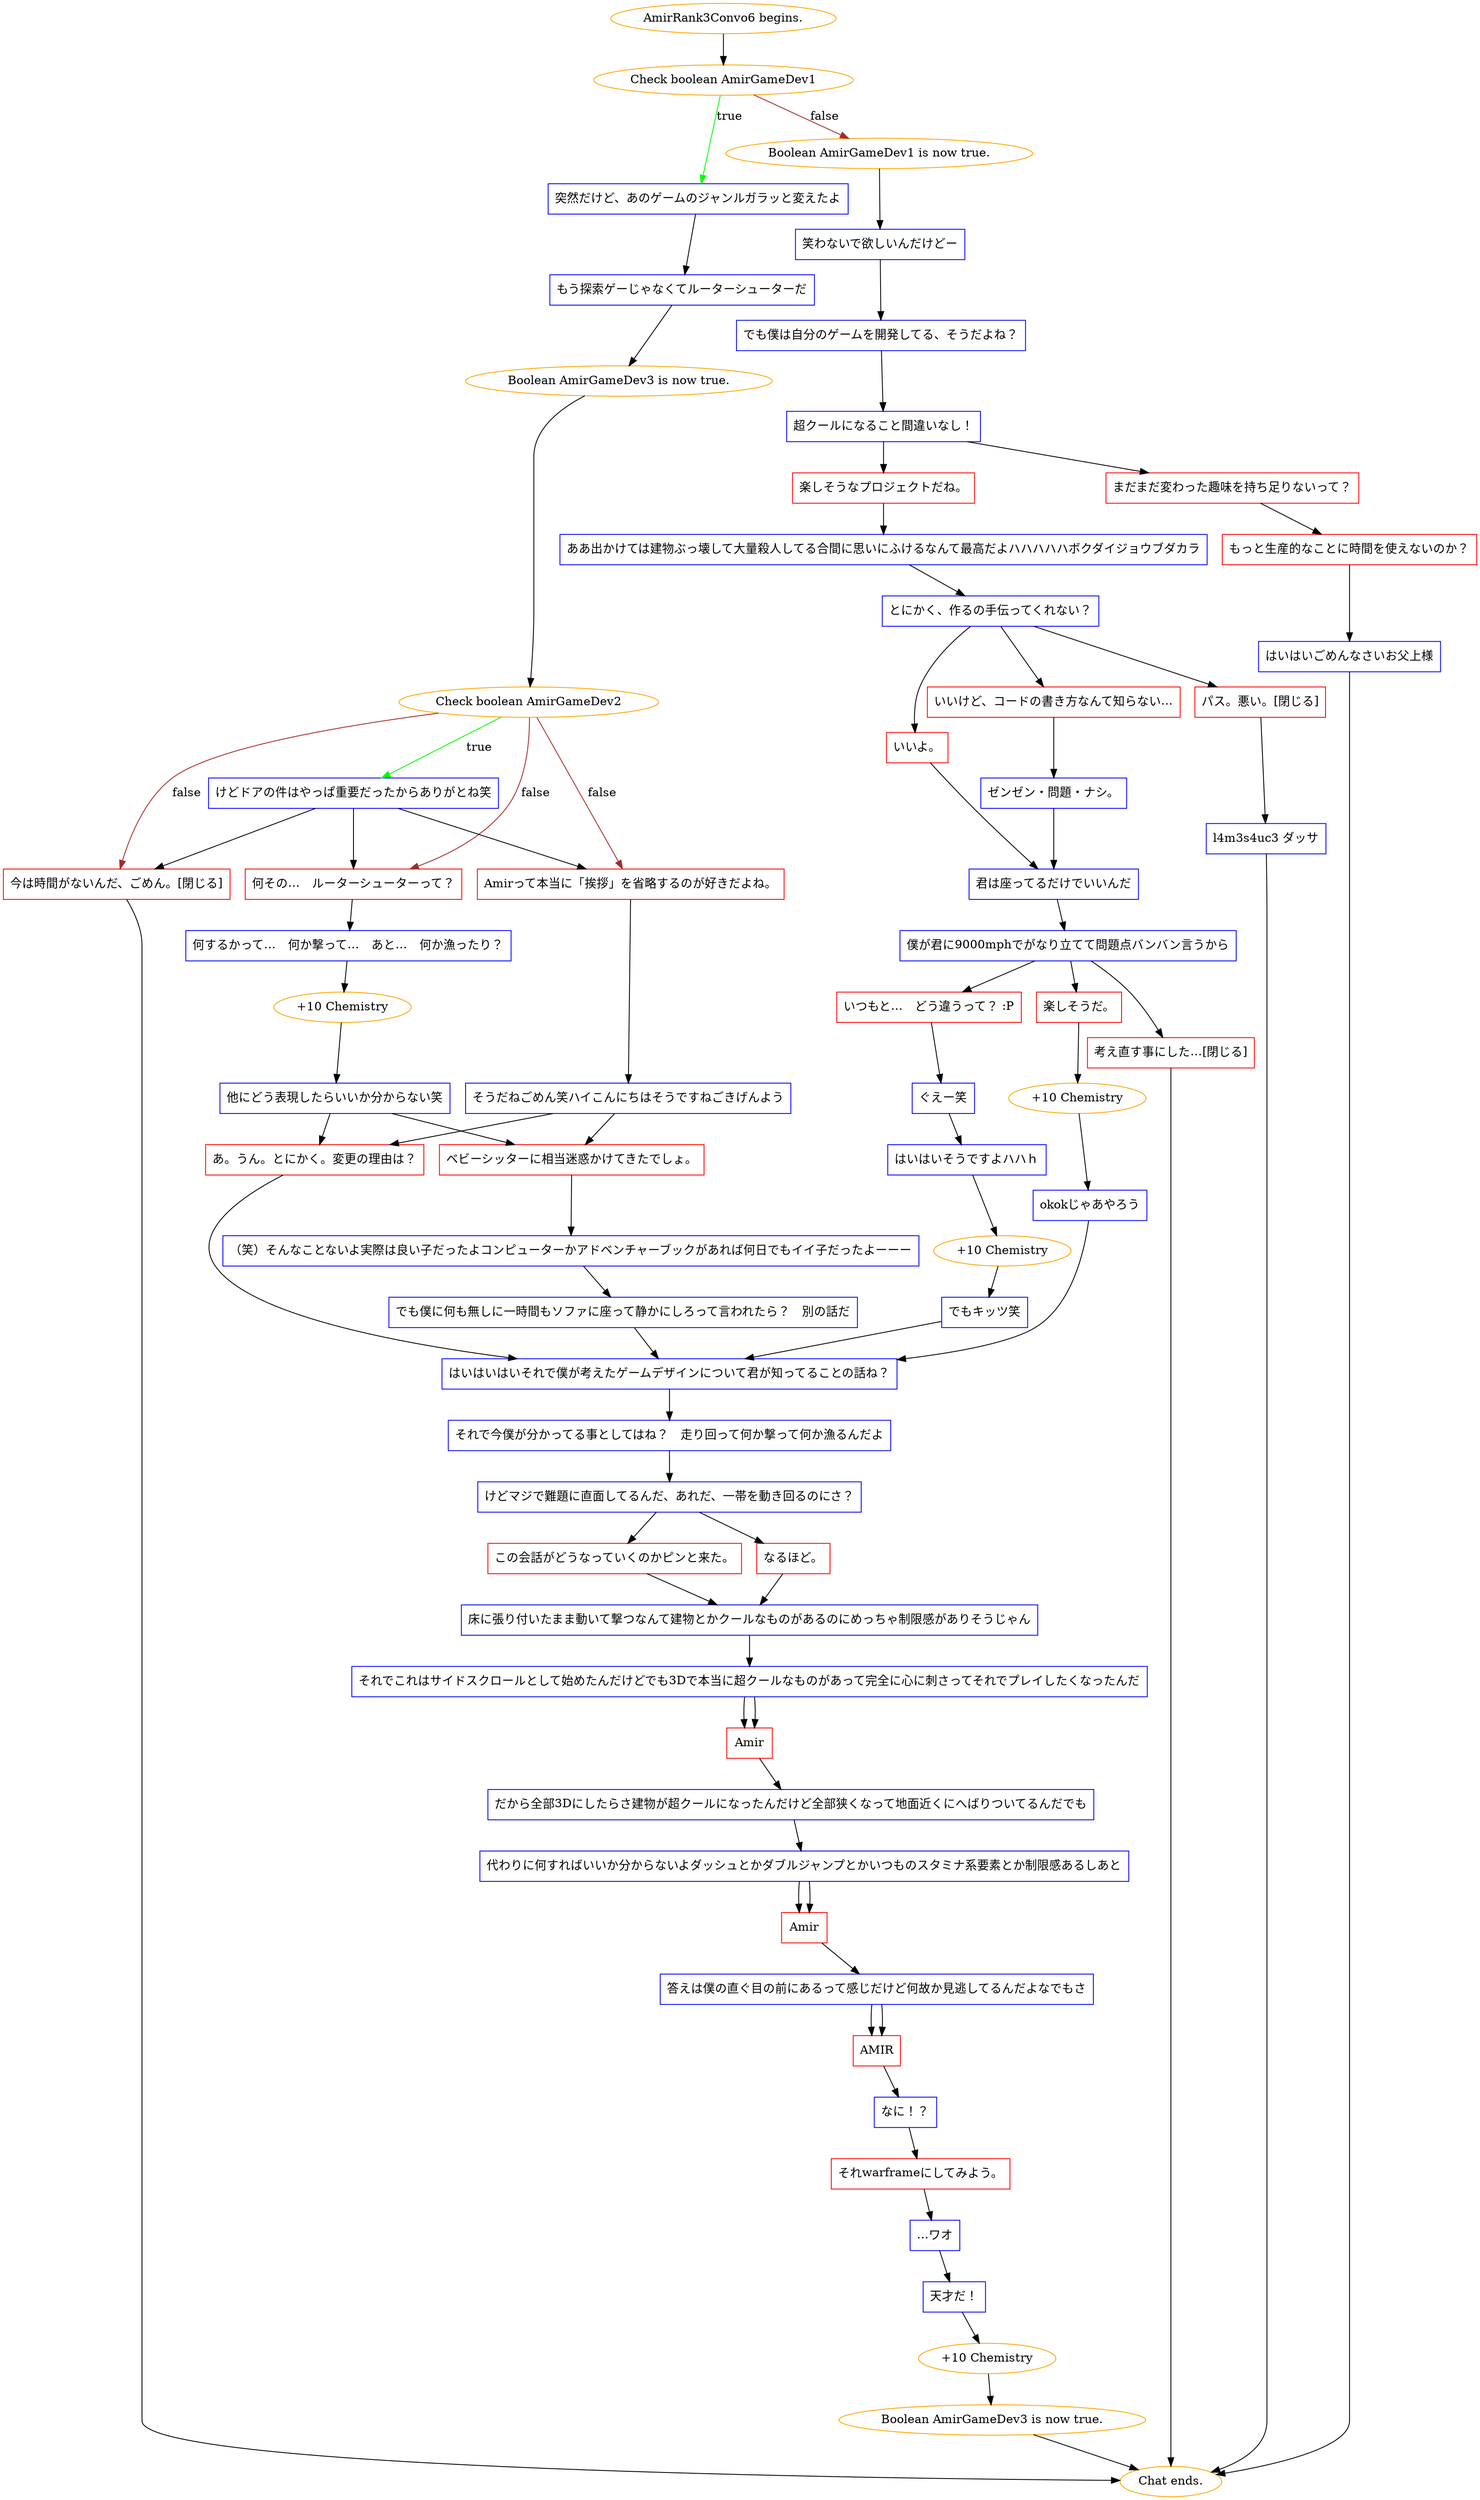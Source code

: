 digraph {
	"AmirRank3Convo6 begins." [color=orange];
		"AmirRank3Convo6 begins." -> j2152980262;
	j2152980262 [label="Check boolean AmirGameDev1",color=orange];
		j2152980262 -> j1391280063 [label=true,color=green];
		j2152980262 -> j3872116923 [label=false,color=brown];
	j1391280063 [label="突然だけど、あのゲームのジャンルガラッと変えたよ",shape=box,color=blue];
		j1391280063 -> j2521182811;
	j3872116923 [label="Boolean AmirGameDev1 is now true.",color=orange];
		j3872116923 -> j2722678107;
	j2521182811 [label="もう探索ゲーじゃなくてルーターシューターだ",shape=box,color=blue];
		j2521182811 -> j791815078;
	j2722678107 [label="笑わないで欲しいんだけどー",shape=box,color=blue];
		j2722678107 -> j2275199848;
	j791815078 [label="Boolean AmirGameDev3 is now true.",color=orange];
		j791815078 -> j1094475645;
	j2275199848 [label="でも僕は自分のゲームを開発してる、そうだよね？",shape=box,color=blue];
		j2275199848 -> j2204147015;
	j1094475645 [label="Check boolean AmirGameDev2",color=orange];
		j1094475645 -> j2128315553 [label=true,color=green];
		j1094475645 -> j2039192065 [label=false,color=brown];
		j1094475645 -> j4268999196 [label=false,color=brown];
		j1094475645 -> j3618040367 [label=false,color=brown];
	j2204147015 [label="超クールになること間違いなし！",shape=box,color=blue];
		j2204147015 -> j1199963637;
		j2204147015 -> j3821016092;
	j2128315553 [label="けどドアの件はやっぱ重要だったからありがとね笑",shape=box,color=blue];
		j2128315553 -> j3618040367;
		j2128315553 -> j2039192065;
		j2128315553 -> j4268999196;
	j2039192065 [label="今は時間がないんだ、ごめん。[閉じる]",shape=box,color=red];
		j2039192065 -> "Chat ends.";
	j4268999196 [label="何その…　ルーターシューターって？",shape=box,color=red];
		j4268999196 -> j509551085;
	j3618040367 [label="Amirって本当に「挨拶」を省略するのが好きだよね。",shape=box,color=red];
		j3618040367 -> j2097346368;
	j1199963637 [label="楽しそうなプロジェクトだね。",shape=box,color=red];
		j1199963637 -> j1719173992;
	j3821016092 [label="まだまだ変わった趣味を持ち足りないって？",shape=box,color=red];
		j3821016092 -> j252160841;
	"Chat ends." [color=orange];
	j509551085 [label="何するかって…　何か撃って…　あと…　何か漁ったり？",shape=box,color=blue];
		j509551085 -> j983805194;
	j2097346368 [label="そうだねごめん笑ハイこんにちはそうですねごきげんよう",shape=box,color=blue];
		j2097346368 -> j3796268260;
		j2097346368 -> j2893814239;
	j1719173992 [label="ああ出かけては建物ぶっ壊して大量殺人してる合間に思いにふけるなんて最高だよハハハハハボクダイジョウブダカラ",shape=box,color=blue];
		j1719173992 -> j2066888876;
	j252160841 [label="もっと生産的なことに時間を使えないのか？",shape=box,color=red];
		j252160841 -> j4207693511;
	j983805194 [label="+10 Chemistry",color=orange];
		j983805194 -> j3951366308;
	j3796268260 [label="ベビーシッターに相当迷惑かけてきたでしょ。",shape=box,color=red];
		j3796268260 -> j2090450783;
	j2893814239 [label="あ。うん。とにかく。変更の理由は？",shape=box,color=red];
		j2893814239 -> j630337600;
	j2066888876 [label="とにかく、作るの手伝ってくれない？",shape=box,color=blue];
		j2066888876 -> j1907531894;
		j2066888876 -> j3023311848;
		j2066888876 -> j1585967969;
	j4207693511 [label="はいはいごめんなさいお父上様",shape=box,color=blue];
		j4207693511 -> "Chat ends.";
	j3951366308 [label="他にどう表現したらいいか分からない笑",shape=box,color=blue];
		j3951366308 -> j2893814239;
		j3951366308 -> j3796268260;
	j2090450783 [label="（笑）そんなことないよ実際は良い子だったよコンピューターかアドベンチャーブックがあれば何日でもイイ子だったよーーー",shape=box,color=blue];
		j2090450783 -> j3079848376;
	j630337600 [label="はいはいはいそれで僕が考えたゲームデザインについて君が知ってることの話ね？",shape=box,color=blue];
		j630337600 -> j3938089275;
	j1907531894 [label="いいけど、コードの書き方なんて知らない…",shape=box,color=red];
		j1907531894 -> j1434844915;
	j3023311848 [label="いいよ。",shape=box,color=red];
		j3023311848 -> j3842092833;
	j1585967969 [label="パス。悪い。[閉じる]",shape=box,color=red];
		j1585967969 -> j173255361;
	j3079848376 [label="でも僕に何も無しに一時間もソファに座って静かにしろって言われたら？　別の話だ",shape=box,color=blue];
		j3079848376 -> j630337600;
	j3938089275 [label="それで今僕が分かってる事としてはね？　走り回って何か撃って何か漁るんだよ",shape=box,color=blue];
		j3938089275 -> j3028194288;
	j1434844915 [label="ゼンゼン・問題・ナシ。",shape=box,color=blue];
		j1434844915 -> j3842092833;
	j3842092833 [label="君は座ってるだけでいいんだ",shape=box,color=blue];
		j3842092833 -> j3803240972;
	j173255361 [label="l4m3s4uc3 ダッサ",shape=box,color=blue];
		j173255361 -> "Chat ends.";
	j3028194288 [label="けどマジで難題に直面してるんだ、あれだ、一帯を動き回るのにさ？",shape=box,color=blue];
		j3028194288 -> j451812106;
		j3028194288 -> j573456525;
	j3803240972 [label="僕が君に9000mphでがなり立てて問題点バンバン言うから",shape=box,color=blue];
		j3803240972 -> j701061811;
		j3803240972 -> j3249174365;
		j3803240972 -> j904844238;
	j451812106 [label="なるほど。",shape=box,color=red];
		j451812106 -> j2408679192;
	j573456525 [label="この会話がどうなっていくのかピンと来た。",shape=box,color=red];
		j573456525 -> j2408679192;
	j701061811 [label="いつもと…　どう違うって？ :P",shape=box,color=red];
		j701061811 -> j630338587;
	j3249174365 [label="楽しそうだ。",shape=box,color=red];
		j3249174365 -> j673951780;
	j904844238 [label="考え直す事にした…[閉じる]",shape=box,color=red];
		j904844238 -> "Chat ends.";
	j2408679192 [label="床に張り付いたまま動いて撃つなんて建物とかクールなものがあるのにめっちゃ制限感がありそうじゃん",shape=box,color=blue];
		j2408679192 -> j2491390015;
	j630338587 [label="ぐえー笑",shape=box,color=blue];
		j630338587 -> j1298969003;
	j673951780 [label="+10 Chemistry",color=orange];
		j673951780 -> j1434865173;
	j2491390015 [label="それでこれはサイドスクロールとして始めたんだけどでも3Dで本当に超クールなものがあって完全に心に刺さってそれでプレイしたくなったんだ",shape=box,color=blue];
		j2491390015 -> j2191352905;
		j2491390015 -> j2191352905;
	j1298969003 [label="はいはいそうですよハハｈ",shape=box,color=blue];
		j1298969003 -> j4070265323;
	j1434865173 [label="okokじゃあやろう",shape=box,color=blue];
		j1434865173 -> j630337600;
	j2191352905 [label="Amir",shape=box,color=red];
		j2191352905 -> j1058958328;
	j4070265323 [label="+10 Chemistry",color=orange];
		j4070265323 -> j3060208647;
	j1058958328 [label="だから全部3Dにしたらさ建物が超クールになったんだけど全部狭くなって地面近くにへばりついてるんだでも",shape=box,color=blue];
		j1058958328 -> j4287891116;
	j3060208647 [label="でもキッツ笑",shape=box,color=blue];
		j3060208647 -> j630337600;
	j4287891116 [label="代わりに何すればいいか分からないよダッシュとかダブルジャンプとかいつものスタミナ系要素とか制限感あるしあと",shape=box,color=blue];
		j4287891116 -> j947975168;
		j4287891116 -> j947975168;
	j947975168 [label="Amir",shape=box,color=red];
		j947975168 -> j1525759372;
	j1525759372 [label="答えは僕の直ぐ目の前にあるって感じだけど何故か見逃してるんだよなでもさ",shape=box,color=blue];
		j1525759372 -> j2993223028;
		j1525759372 -> j2993223028;
	j2993223028 [label="AMIR",shape=box,color=red];
		j2993223028 -> j2097432431;
	j2097432431 [label="なに！？",shape=box,color=blue];
		j2097432431 -> j4259384603;
	j4259384603 [label="それwarframeにしてみよう。",shape=box,color=red];
		j4259384603 -> j819969601;
	j819969601 [label="…ワオ",shape=box,color=blue];
		j819969601 -> j2080279580;
	j2080279580 [label="天才だ！",shape=box,color=blue];
		j2080279580 -> j599255107;
	j599255107 [label="+10 Chemistry",color=orange];
		j599255107 -> j2864669795;
	j2864669795 [label="Boolean AmirGameDev3 is now true.",color=orange];
		j2864669795 -> "Chat ends.";
}